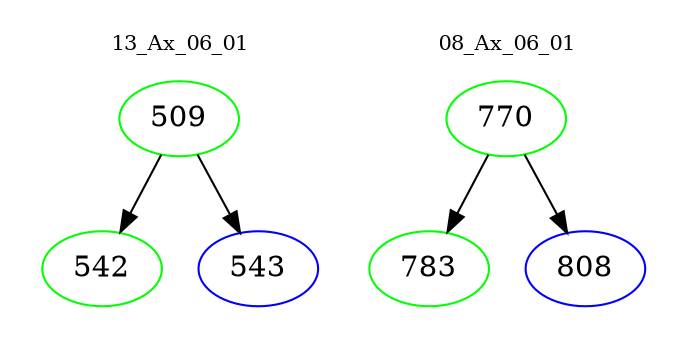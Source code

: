 digraph{
subgraph cluster_0 {
color = white
label = "13_Ax_06_01";
fontsize=10;
T0_509 [label="509", color="green"]
T0_509 -> T0_542 [color="black"]
T0_542 [label="542", color="green"]
T0_509 -> T0_543 [color="black"]
T0_543 [label="543", color="blue"]
}
subgraph cluster_1 {
color = white
label = "08_Ax_06_01";
fontsize=10;
T1_770 [label="770", color="green"]
T1_770 -> T1_783 [color="black"]
T1_783 [label="783", color="green"]
T1_770 -> T1_808 [color="black"]
T1_808 [label="808", color="blue"]
}
}
